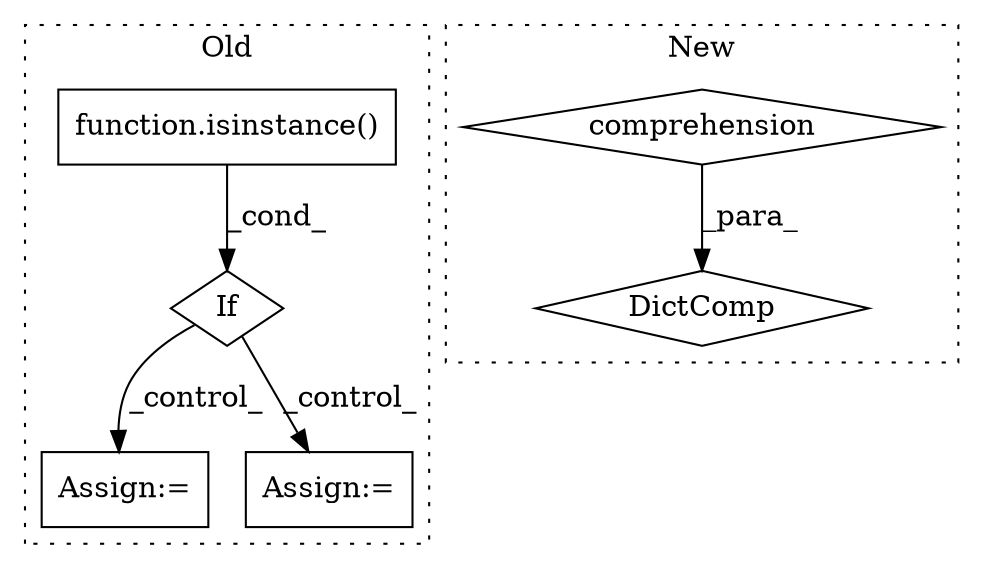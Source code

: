 digraph G {
subgraph cluster0 {
1 [label="function.isinstance()" a="75" s="4506,4524" l="11,1" shape="box"];
4 [label="If" a="96" s="4503" l="3" shape="diamond"];
5 [label="Assign:=" a="68" s="4549" l="3" shape="box"];
6 [label="Assign:=" a="68" s="4718" l="3" shape="box"];
label = "Old";
style="dotted";
}
subgraph cluster1 {
2 [label="DictComp" a="84" s="4561" l="51" shape="diamond"];
3 [label="comprehension" a="45" s="4577" l="3" shape="diamond"];
label = "New";
style="dotted";
}
1 -> 4 [label="_cond_"];
3 -> 2 [label="_para_"];
4 -> 6 [label="_control_"];
4 -> 5 [label="_control_"];
}